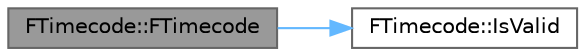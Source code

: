 digraph "FTimecode::FTimecode"
{
 // INTERACTIVE_SVG=YES
 // LATEX_PDF_SIZE
  bgcolor="transparent";
  edge [fontname=Helvetica,fontsize=10,labelfontname=Helvetica,labelfontsize=10];
  node [fontname=Helvetica,fontsize=10,shape=box,height=0.2,width=0.4];
  rankdir="LR";
  Node1 [id="Node000001",label="FTimecode::FTimecode",height=0.2,width=0.4,color="gray40", fillcolor="grey60", style="filled", fontcolor="black",tooltip="User construction from a number of hours minutes seconds and frames."];
  Node1 -> Node2 [id="edge1_Node000001_Node000002",color="steelblue1",style="solid",tooltip=" "];
  Node2 [id="Node000002",label="FTimecode::IsValid",height=0.2,width=0.4,color="grey40", fillcolor="white", style="filled",URL="$da/d69/structFTimecode.html#a7113f9626ef238df4f9fcb1498a21a84",tooltip="Will return true if the timecode represents a valid timecode value where."];
}
